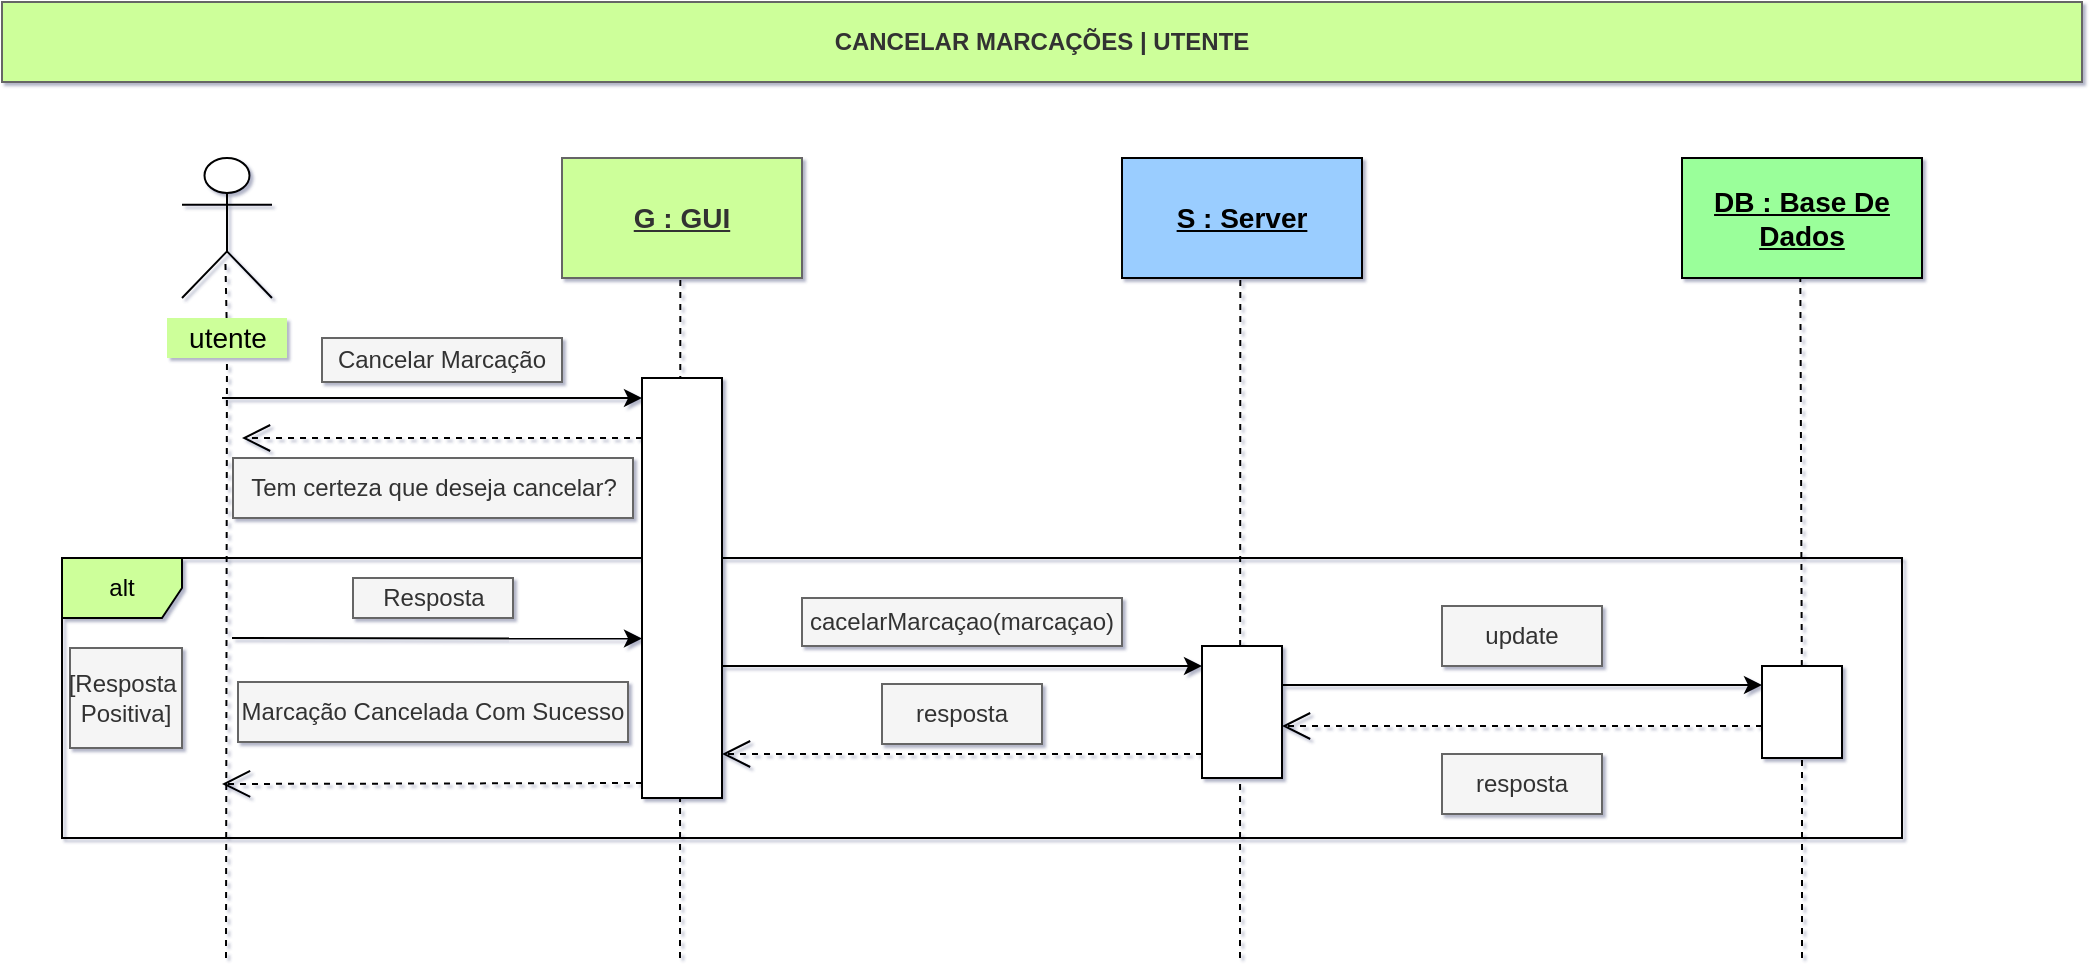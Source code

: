 <mxfile version="14.2.7" type="device"><diagram id="AsH_5SjAXSJHShSrWKoF" name="Page-1"><mxGraphModel dx="1038" dy="491" grid="1" gridSize="10" guides="1" tooltips="1" connect="0" arrows="1" fold="1" page="1" pageScale="1" pageWidth="1169" pageHeight="827" math="0" shadow="1"><root><mxCell id="0"/><mxCell id="1" parent="0"/><mxCell id="lwldgYw2Mwmokz9u9Qzx-27" value="alt" style="shape=umlFrame;whiteSpace=wrap;html=1;fillColor=#CDFF9A;" parent="1" vertex="1"><mxGeometry x="95" y="320" width="920" height="140" as="geometry"/></mxCell><mxCell id="yt4L-jeNNCaIfQfXymkX-6" value="&lt;b&gt;CANCELAR MARCAÇÕES | UTENTE&lt;/b&gt;" style="text;html=1;align=center;verticalAlign=middle;whiteSpace=wrap;rounded=0;strokeColor=#666666;fontColor=#333333;fillColor=#CDFF9A;" parent="1" vertex="1"><mxGeometry x="65" y="42" width="1040" height="40" as="geometry"/></mxCell><mxCell id="tvffZK_oMYYl_4dd8lyw-2" value="&lt;span style=&quot;font-size: 14px&quot;&gt;&lt;b&gt;BaseDeDados&lt;/b&gt;&lt;/span&gt;" style="rounded=0;whiteSpace=wrap;html=1;fillColor=#9AFF9A;" parent="1" vertex="1"><mxGeometry x="905" y="120" width="120" height="60" as="geometry"/></mxCell><mxCell id="tvffZK_oMYYl_4dd8lyw-3" value="" style="endArrow=none;dashed=1;html=1;rounded=1;" parent="1" source="tvffZK_oMYYl_4dd8lyw-6" edge="1"><mxGeometry width="50" height="50" relative="1" as="geometry"><mxPoint x="176.67" y="900" as="sourcePoint"/><mxPoint x="176.67" y="170" as="targetPoint"/></mxGeometry></mxCell><mxCell id="tvffZK_oMYYl_4dd8lyw-10" value="&lt;font style=&quot;font-size: 14px&quot;&gt;&lt;u&gt;&lt;b&gt;G : GUI&lt;/b&gt;&lt;/u&gt;&lt;/font&gt;" style="rounded=0;whiteSpace=wrap;html=1;strokeColor=#666666;fontColor=#333333;fillColor=#CDFF9A;" parent="1" vertex="1"><mxGeometry x="345" y="120" width="120" height="60" as="geometry"/></mxCell><mxCell id="tvffZK_oMYYl_4dd8lyw-107" value="Cancelar Marcação" style="text;html=1;strokeColor=#666666;align=center;verticalAlign=middle;whiteSpace=wrap;rounded=0;fillColor=#f5f5f5;fontColor=#333333;" parent="1" vertex="1"><mxGeometry x="225" y="210" width="120" height="22" as="geometry"/></mxCell><mxCell id="W52ST7gWvC9Ii1twbOVq-111" value="" style="endArrow=none;dashed=1;html=1;rounded=1;" parent="1" edge="1"><mxGeometry width="50" height="50" relative="1" as="geometry"><mxPoint x="404" y="520" as="sourcePoint"/><mxPoint x="404.17" y="180" as="targetPoint"/></mxGeometry></mxCell><mxCell id="W52ST7gWvC9Ii1twbOVq-112" value="" style="endArrow=none;dashed=1;html=1;rounded=1;" parent="1" edge="1"><mxGeometry width="50" height="50" relative="1" as="geometry"><mxPoint x="684" y="520" as="sourcePoint"/><mxPoint x="684.17" y="170" as="targetPoint"/></mxGeometry></mxCell><mxCell id="W52ST7gWvC9Ii1twbOVq-113" value="" style="endArrow=none;dashed=1;html=1;rounded=1;" parent="1" source="lwldgYw2Mwmokz9u9Qzx-32" edge="1"><mxGeometry width="50" height="50" relative="1" as="geometry"><mxPoint x="964.17" y="770" as="sourcePoint"/><mxPoint x="964.17" y="180" as="targetPoint"/></mxGeometry></mxCell><mxCell id="krT9wMDKRIHP58INxjv6-1" value="" style="shape=umlActor;verticalLabelPosition=bottom;verticalAlign=top;html=1;outlineConnect=0;" parent="1" vertex="1"><mxGeometry x="155" y="120" width="45" height="70" as="geometry"/></mxCell><mxCell id="tvffZK_oMYYl_4dd8lyw-1" value="&lt;font style=&quot;font-size: 14px&quot;&gt;Server&lt;/font&gt;" style="rounded=0;whiteSpace=wrap;html=1;fillColor=#9ACDFF;" parent="1" vertex="1"><mxGeometry x="625" y="120" width="120" height="60" as="geometry"/></mxCell><mxCell id="lwldgYw2Mwmokz9u9Qzx-10" value="" style="endArrow=classic;html=1;" parent="1" edge="1"><mxGeometry width="50" height="50" relative="1" as="geometry"><mxPoint x="175" y="240" as="sourcePoint"/><mxPoint x="385" y="240" as="targetPoint"/></mxGeometry></mxCell><mxCell id="lwldgYw2Mwmokz9u9Qzx-11" value="" style="endArrow=open;endFill=1;endSize=12;html=1;dashed=1;" parent="1" edge="1"><mxGeometry width="160" relative="1" as="geometry"><mxPoint x="385" y="260" as="sourcePoint"/><mxPoint x="185" y="260" as="targetPoint"/></mxGeometry></mxCell><mxCell id="lwldgYw2Mwmokz9u9Qzx-12" value="Tem certeza que deseja cancelar?" style="text;html=1;strokeColor=#666666;align=center;verticalAlign=middle;whiteSpace=wrap;rounded=0;fillColor=#f5f5f5;fontColor=#333333;" parent="1" vertex="1"><mxGeometry x="180.5" y="270" width="200" height="30" as="geometry"/></mxCell><mxCell id="lwldgYw2Mwmokz9u9Qzx-15" value="Resposta" style="text;html=1;strokeColor=#666666;align=center;verticalAlign=middle;whiteSpace=wrap;rounded=0;fillColor=#f5f5f5;fontColor=#333333;" parent="1" vertex="1"><mxGeometry x="240.5" y="330" width="80" height="20" as="geometry"/></mxCell><mxCell id="lwldgYw2Mwmokz9u9Qzx-16" value="" style="endArrow=classic;html=1;" parent="1" edge="1"><mxGeometry width="50" height="50" relative="1" as="geometry"><mxPoint x="425" y="374" as="sourcePoint"/><mxPoint x="665" y="374" as="targetPoint"/></mxGeometry></mxCell><mxCell id="lwldgYw2Mwmokz9u9Qzx-17" value="cacelarMarcaçao(marcaçao)" style="text;html=1;strokeColor=#666666;align=center;verticalAlign=middle;whiteSpace=wrap;rounded=0;fillColor=#f5f5f5;fontColor=#333333;" parent="1" vertex="1"><mxGeometry x="465" y="340" width="160" height="24" as="geometry"/></mxCell><mxCell id="lwldgYw2Mwmokz9u9Qzx-18" value="" style="endArrow=classic;html=1;" parent="1" edge="1"><mxGeometry width="50" height="50" relative="1" as="geometry"><mxPoint x="705" y="383.5" as="sourcePoint"/><mxPoint x="945" y="383.5" as="targetPoint"/></mxGeometry></mxCell><mxCell id="lwldgYw2Mwmokz9u9Qzx-19" value="update" style="text;html=1;strokeColor=#666666;align=center;verticalAlign=middle;whiteSpace=wrap;rounded=0;fillColor=#f5f5f5;fontColor=#333333;" parent="1" vertex="1"><mxGeometry x="785" y="344" width="80" height="30" as="geometry"/></mxCell><mxCell id="lwldgYw2Mwmokz9u9Qzx-21" value="" style="endArrow=open;endFill=1;endSize=12;html=1;dashed=1;" parent="1" edge="1"><mxGeometry width="160" relative="1" as="geometry"><mxPoint x="945" y="404" as="sourcePoint"/><mxPoint x="705" y="404" as="targetPoint"/></mxGeometry></mxCell><mxCell id="lwldgYw2Mwmokz9u9Qzx-22" value="resposta" style="text;html=1;strokeColor=#666666;align=center;verticalAlign=middle;whiteSpace=wrap;rounded=0;fillColor=#f5f5f5;fontColor=#333333;" parent="1" vertex="1"><mxGeometry x="785" y="418" width="80" height="30" as="geometry"/></mxCell><mxCell id="lwldgYw2Mwmokz9u9Qzx-23" value="" style="endArrow=open;endFill=1;endSize=12;html=1;dashed=1;" parent="1" edge="1"><mxGeometry width="160" relative="1" as="geometry"><mxPoint x="665" y="418" as="sourcePoint"/><mxPoint x="425" y="418" as="targetPoint"/></mxGeometry></mxCell><mxCell id="lwldgYw2Mwmokz9u9Qzx-24" value="resposta" style="text;html=1;strokeColor=#666666;align=center;verticalAlign=middle;whiteSpace=wrap;rounded=0;fillColor=#f5f5f5;fontColor=#333333;" parent="1" vertex="1"><mxGeometry x="505" y="383" width="80" height="30" as="geometry"/></mxCell><mxCell id="lwldgYw2Mwmokz9u9Qzx-25" value="" style="endArrow=open;endFill=1;endSize=12;html=1;dashed=1;" parent="1" edge="1"><mxGeometry width="160" relative="1" as="geometry"><mxPoint x="385" y="432.5" as="sourcePoint"/><mxPoint x="175" y="433" as="targetPoint"/></mxGeometry></mxCell><mxCell id="lwldgYw2Mwmokz9u9Qzx-26" value="Marcação Cancelada Com Sucesso" style="text;html=1;strokeColor=#666666;align=center;verticalAlign=middle;whiteSpace=wrap;rounded=0;fillColor=#f5f5f5;fontColor=#333333;" parent="1" vertex="1"><mxGeometry x="183" y="382" width="195" height="30" as="geometry"/></mxCell><mxCell id="lwldgYw2Mwmokz9u9Qzx-29" value="[Resposta&amp;nbsp;&lt;br&gt;Positiva]" style="text;html=1;strokeColor=#666666;align=center;verticalAlign=middle;whiteSpace=wrap;rounded=0;fillColor=#f5f5f5;fontColor=#333333;" parent="1" vertex="1"><mxGeometry x="99" y="365" width="56" height="50" as="geometry"/></mxCell><mxCell id="lwldgYw2Mwmokz9u9Qzx-30" value="" style="rounded=0;whiteSpace=wrap;html=1;" parent="1" vertex="1"><mxGeometry x="385" y="230" width="40" height="210" as="geometry"/></mxCell><mxCell id="lwldgYw2Mwmokz9u9Qzx-31" value="" style="rounded=0;whiteSpace=wrap;html=1;" parent="1" vertex="1"><mxGeometry x="665" y="364" width="40" height="66" as="geometry"/></mxCell><mxCell id="lwldgYw2Mwmokz9u9Qzx-32" value="" style="rounded=0;whiteSpace=wrap;html=1;" parent="1" vertex="1"><mxGeometry x="945" y="374" width="40" height="46" as="geometry"/></mxCell><mxCell id="lwldgYw2Mwmokz9u9Qzx-33" value="" style="endArrow=none;dashed=1;html=1;rounded=1;" parent="1" target="lwldgYw2Mwmokz9u9Qzx-32" edge="1"><mxGeometry width="50" height="50" relative="1" as="geometry"><mxPoint x="965" y="520" as="sourcePoint"/><mxPoint x="964.17" y="180" as="targetPoint"/></mxGeometry></mxCell><mxCell id="lwldgYw2Mwmokz9u9Qzx-34" value="" style="endArrow=classic;html=1;" parent="1" edge="1"><mxGeometry width="50" height="50" relative="1" as="geometry"><mxPoint x="180" y="360" as="sourcePoint"/><mxPoint x="385.0" y="360.29" as="targetPoint"/></mxGeometry></mxCell><mxCell id="tvffZK_oMYYl_4dd8lyw-6" value="&lt;font style=&quot;font-size: 14px&quot;&gt;utente&lt;/font&gt;" style="text;html=1;align=center;verticalAlign=middle;whiteSpace=wrap;rounded=0;fillColor=#CDFF9A;" parent="1" vertex="1"><mxGeometry x="147.5" y="200" width="60" height="20" as="geometry"/></mxCell><mxCell id="Zs1w7zm9RQDH1-W_qlx6-1" value="" style="endArrow=none;dashed=1;html=1;rounded=1;" parent="1" target="tvffZK_oMYYl_4dd8lyw-6" edge="1"><mxGeometry width="50" height="50" relative="1" as="geometry"><mxPoint x="177" y="520" as="sourcePoint"/><mxPoint x="176.67" y="170" as="targetPoint"/></mxGeometry></mxCell><mxCell id="Ow26kKRDhqm6Q-N4zCQ5-1" value="&lt;font style=&quot;font-size: 14px&quot;&gt;&lt;b&gt;&lt;u&gt;S : Server&lt;/u&gt;&lt;/b&gt;&lt;/font&gt;" style="rounded=0;whiteSpace=wrap;html=1;fillColor=#9ACDFF;" vertex="1" parent="1"><mxGeometry x="625" y="120" width="120" height="60" as="geometry"/></mxCell><mxCell id="Ow26kKRDhqm6Q-N4zCQ5-2" value="&lt;span style=&quot;font-size: 14px&quot;&gt;&lt;b&gt;&lt;u&gt;DB : Base De Dados&lt;/u&gt;&lt;/b&gt;&lt;/span&gt;" style="rounded=0;whiteSpace=wrap;html=1;fillColor=#9AFF9A;" vertex="1" parent="1"><mxGeometry x="905" y="120" width="120" height="60" as="geometry"/></mxCell></root></mxGraphModel></diagram></mxfile>